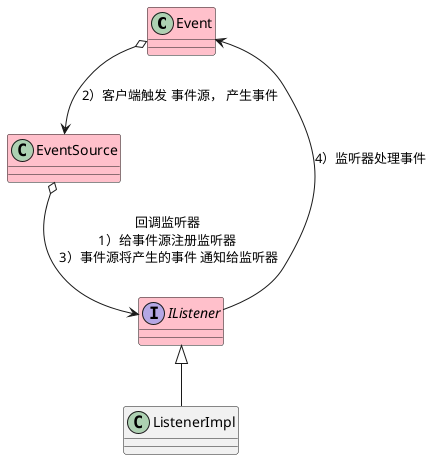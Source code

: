 @startuml
'https://plantuml.com/class-diagram

'回调思想
'监听器 IListener  注册给  事件源 EventSource
'事件源 EventSource  回调  监听器 IListener


class Event #pink
class EventSource #pink
interface IListener #pink
class ListenerImpl


EventSource o--> IListener : 回调监听器\n 1）给事件源注册监听器 \n 3）事件源将产生的事件 通知给监听器
Event o--> EventSource : 2）客户端触发 事件源， 产生事件
IListener <|-- ListenerImpl
IListener --> Event : 4）监听器处理事件


@enduml